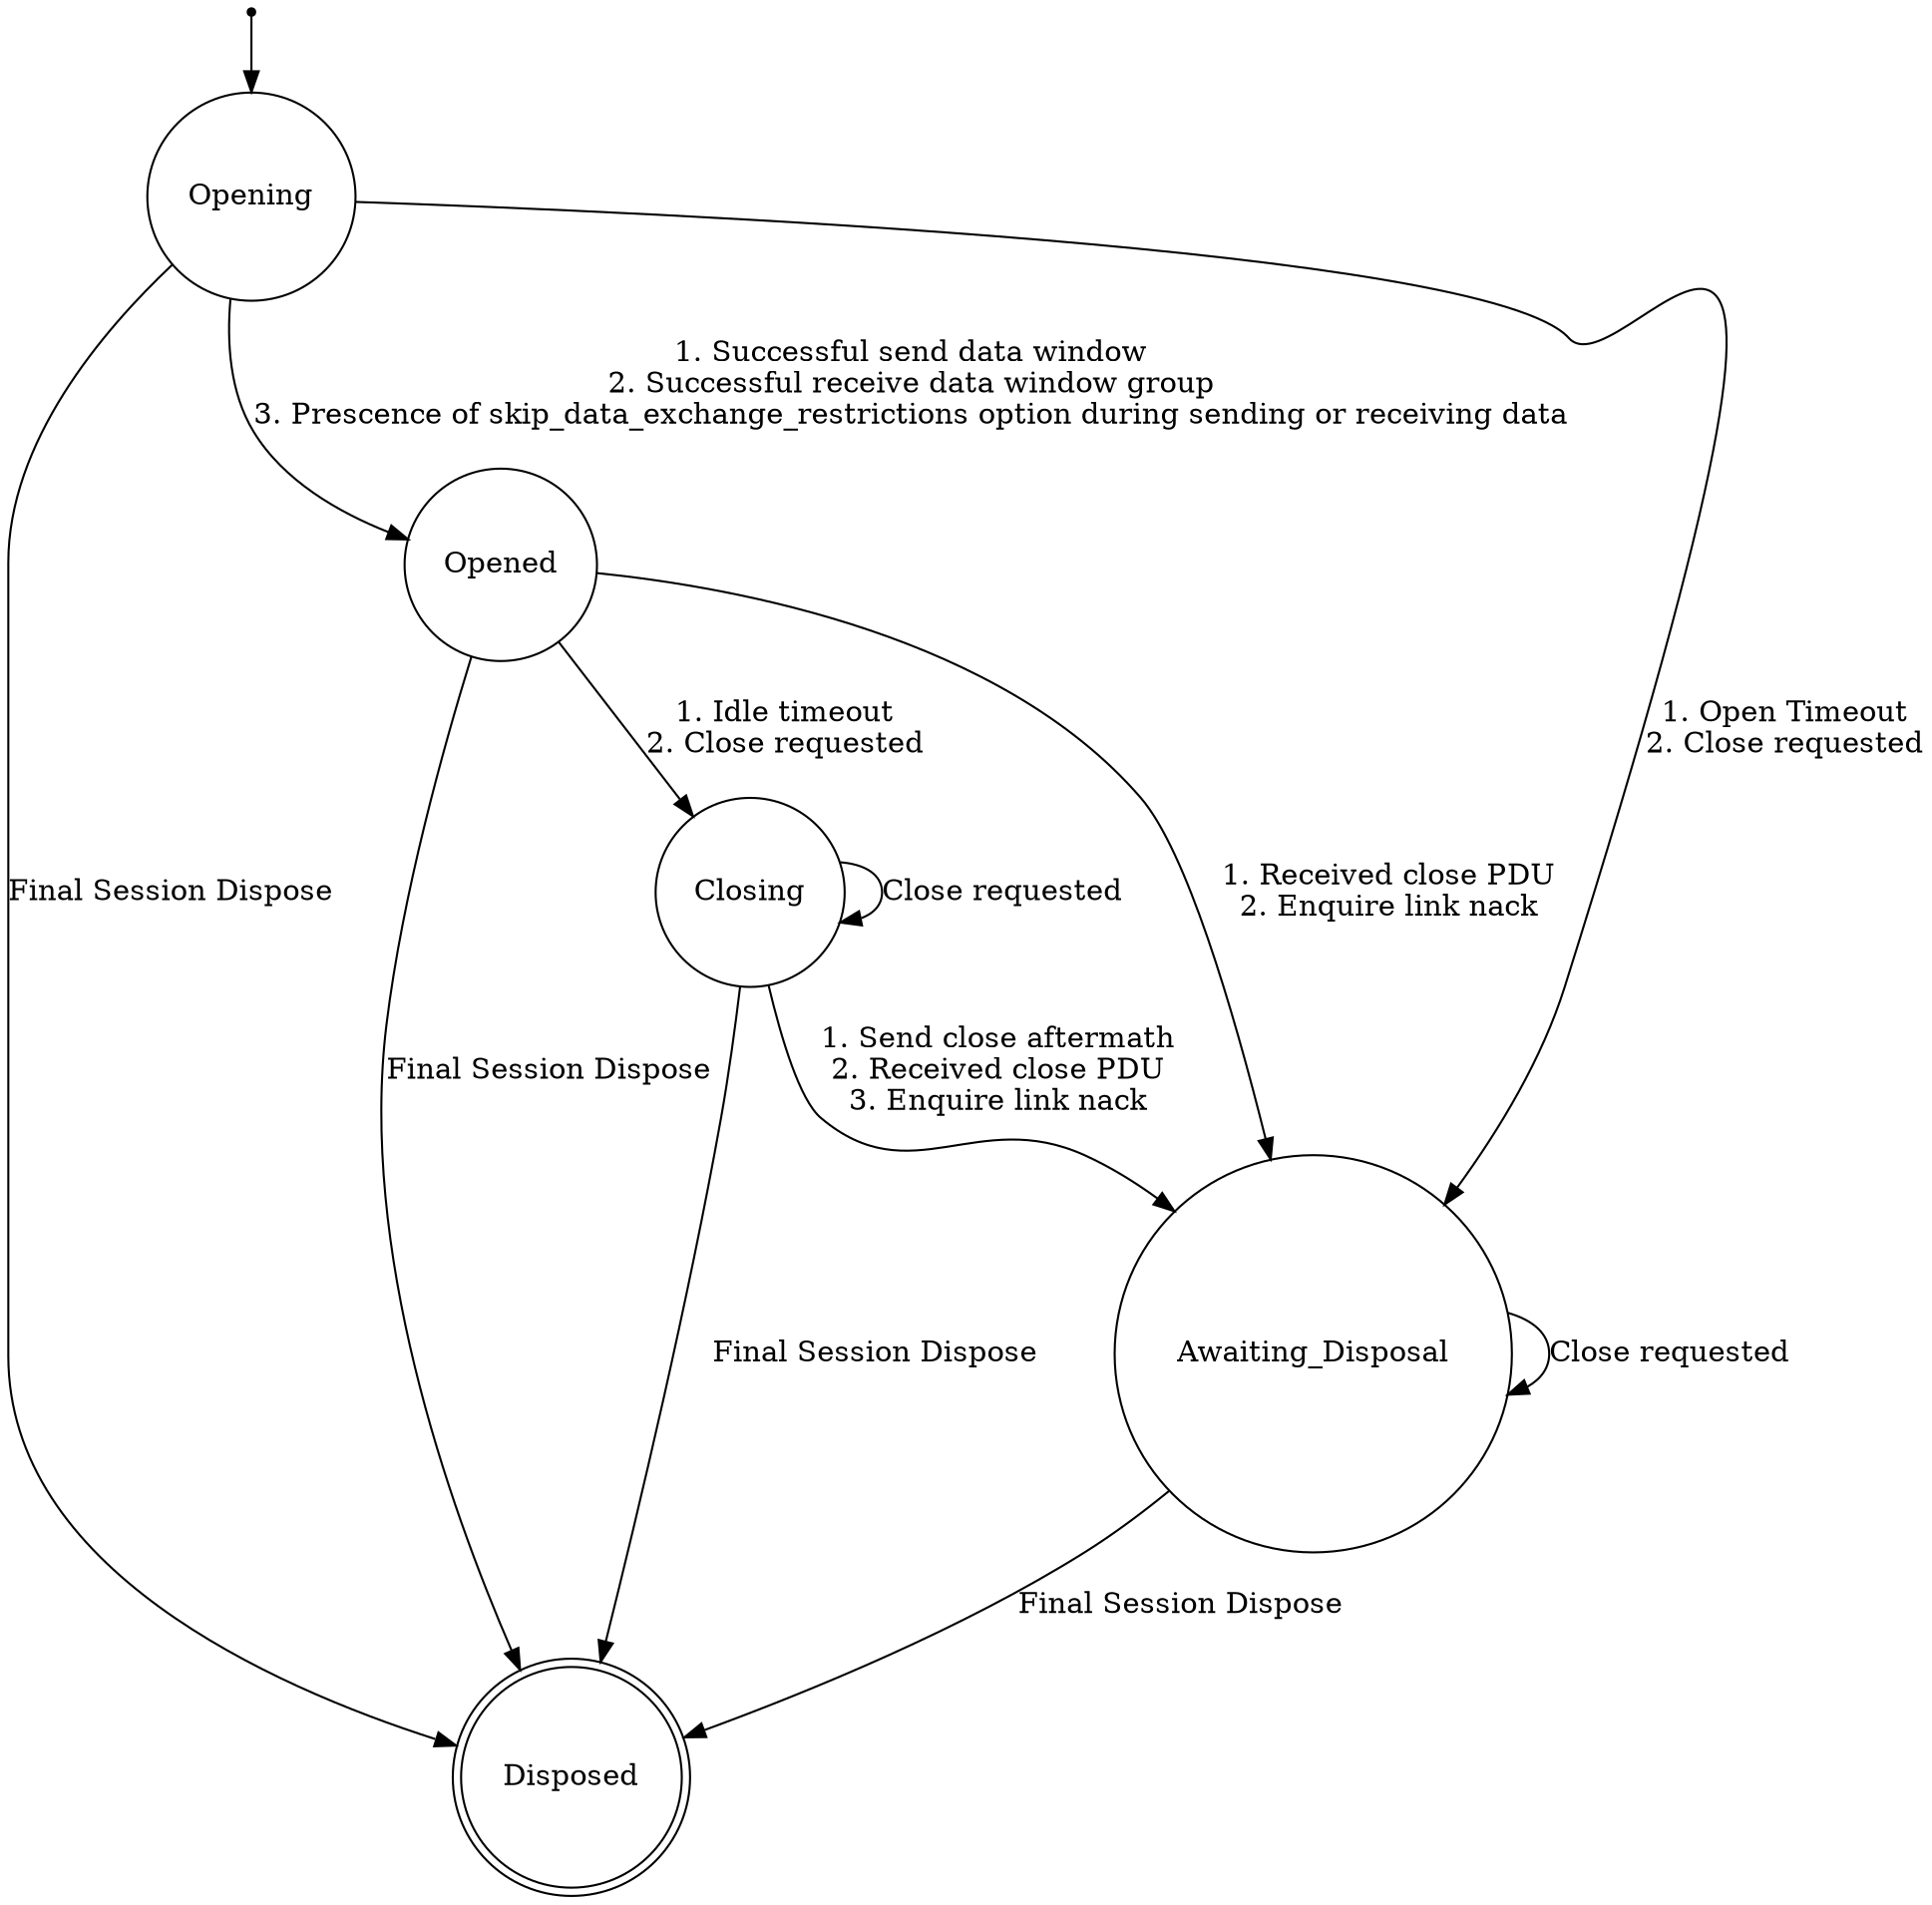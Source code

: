digraph finite_state_machine {
	//rankdir=LR;
	//size="8,5"
	node [shape = point]; start_state;
	node [shape = doublecircle ] Disposed;
	node [shape = circle];
	start_state -> Opening;
	Opening -> Opened [ label=<
		1. Successful send data window<br/>
		2. Successful receive data window group<br/>
		3. Prescence of skip_data_exchange_restrictions option during sending or receiving data
	>];
	Opened -> Closing [ label = <
		1. Idle timeout<br/>
		2. Close requested
	>];
	Closing -> Closing [ label = "Close requested" ];
	Closing -> Awaiting_Disposal [label = <
		1. Send close aftermath<br/>
		2. Received close PDU<br/>
		3. Enquire link nack
	>];
	Opened -> Awaiting_Disposal [ label = <
		1. Received close PDU<br/>
		2. Enquire link nack
	>];
	Opening -> Awaiting_Disposal [ label = <
		1. Open Timeout<br/>
		2. Close requested
	>];
	Awaiting_Disposal -> Awaiting_Disposal [ label = "Close requested" ];
	Opening -> Disposed [ label = "Final Session Dispose" ];
	Opened -> Disposed [ label = "Final Session Dispose" ];
	Closing -> Disposed [ label = "Final Session Dispose" ];
	Awaiting_Disposal -> Disposed [ label = "Final Session Dispose" ];
}